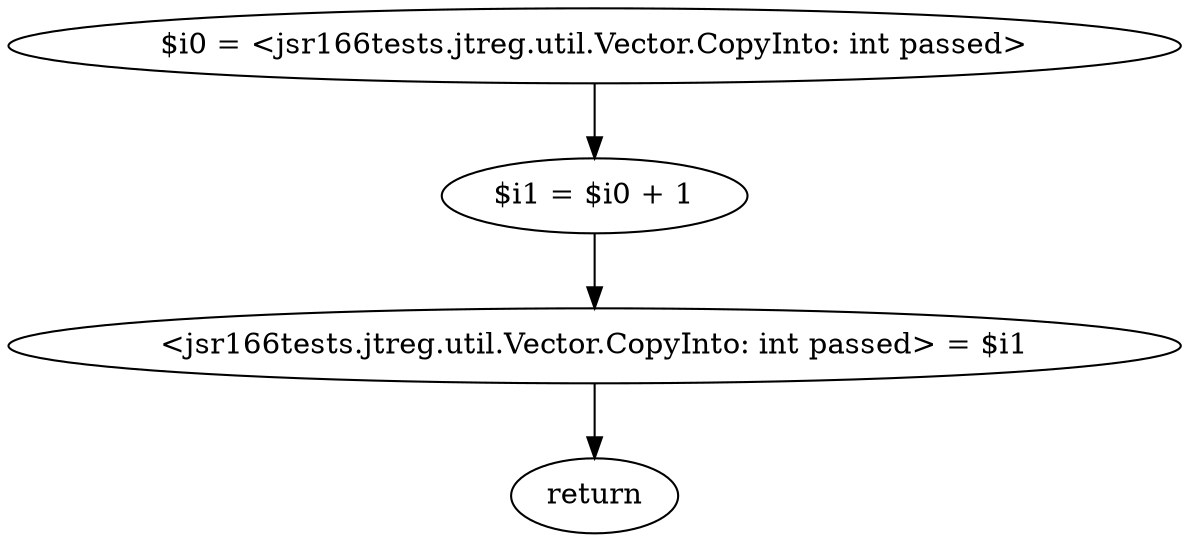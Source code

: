 digraph "unitGraph" {
    "$i0 = <jsr166tests.jtreg.util.Vector.CopyInto: int passed>"
    "$i1 = $i0 + 1"
    "<jsr166tests.jtreg.util.Vector.CopyInto: int passed> = $i1"
    "return"
    "$i0 = <jsr166tests.jtreg.util.Vector.CopyInto: int passed>"->"$i1 = $i0 + 1";
    "$i1 = $i0 + 1"->"<jsr166tests.jtreg.util.Vector.CopyInto: int passed> = $i1";
    "<jsr166tests.jtreg.util.Vector.CopyInto: int passed> = $i1"->"return";
}

